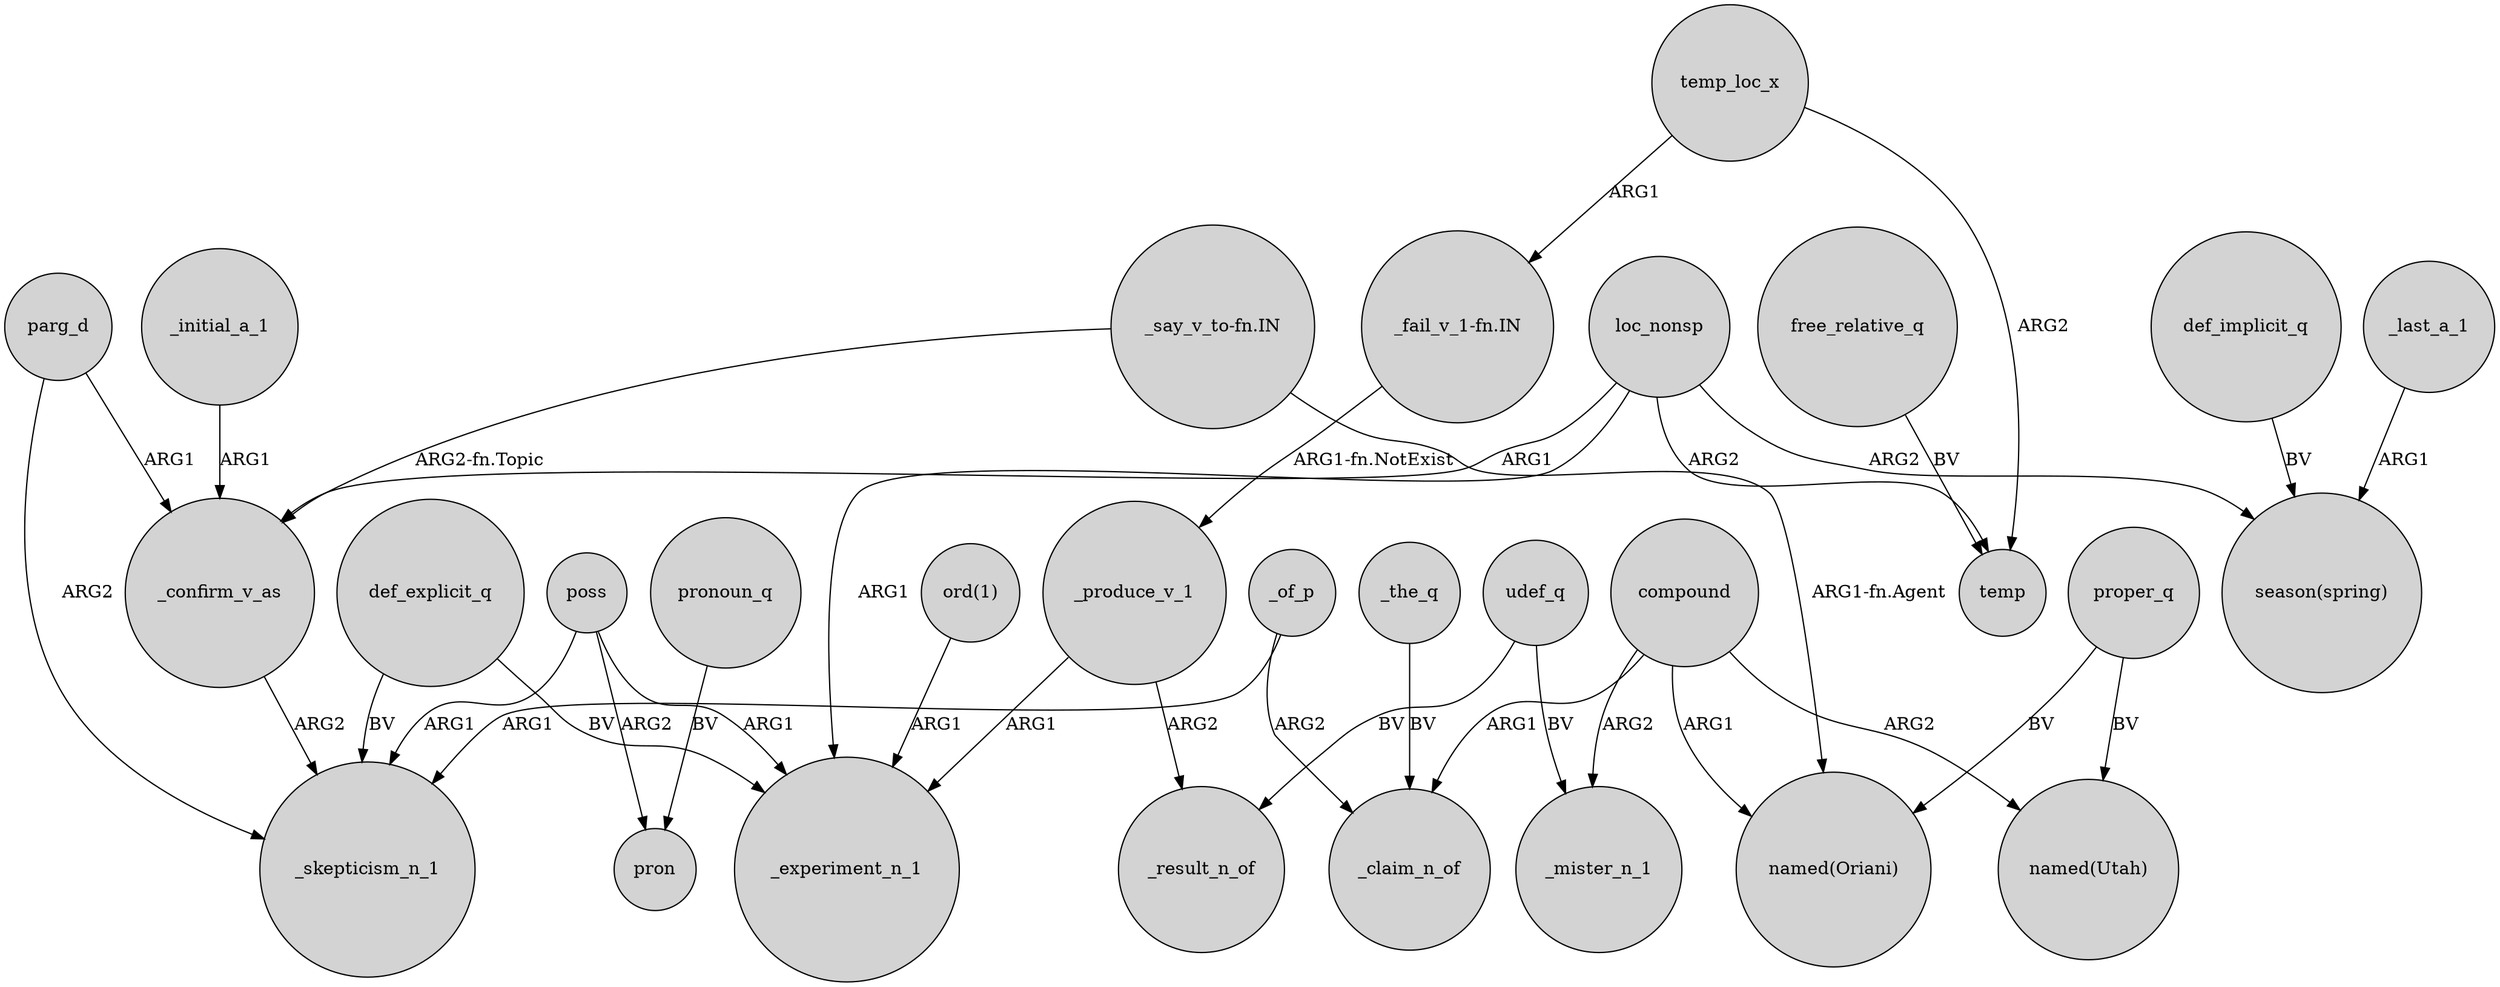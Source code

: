 digraph {
	node [shape=circle style=filled]
	def_explicit_q -> _experiment_n_1 [label=BV]
	parg_d -> _confirm_v_as [label=ARG1]
	loc_nonsp -> _experiment_n_1 [label=ARG1]
	proper_q -> "named(Oriani)" [label=BV]
	_of_p -> _claim_n_of [label=ARG2]
	_the_q -> _claim_n_of [label=BV]
	free_relative_q -> temp [label=BV]
	poss -> pron [label=ARG2]
	"ord(1)" -> _experiment_n_1 [label=ARG1]
	_produce_v_1 -> _result_n_of [label=ARG2]
	compound -> _mister_n_1 [label=ARG2]
	compound -> _claim_n_of [label=ARG1]
	udef_q -> _mister_n_1 [label=BV]
	loc_nonsp -> "season(spring)" [label=ARG2]
	_produce_v_1 -> _experiment_n_1 [label=ARG1]
	compound -> "named(Utah)" [label=ARG2]
	temp_loc_x -> "_fail_v_1-fn.IN" [label=ARG1]
	_of_p -> _skepticism_n_1 [label=ARG1]
	def_explicit_q -> _skepticism_n_1 [label=BV]
	"_say_v_to-fn.IN" -> _confirm_v_as [label="ARG2-fn.Topic"]
	pronoun_q -> pron [label=BV]
	poss -> _experiment_n_1 [label=ARG1]
	temp_loc_x -> temp [label=ARG2]
	loc_nonsp -> temp [label=ARG2]
	parg_d -> _skepticism_n_1 [label=ARG2]
	udef_q -> _result_n_of [label=BV]
	loc_nonsp -> _confirm_v_as [label=ARG1]
	proper_q -> "named(Utah)" [label=BV]
	_confirm_v_as -> _skepticism_n_1 [label=ARG2]
	"_say_v_to-fn.IN" -> "named(Oriani)" [label="ARG1-fn.Agent"]
	_last_a_1 -> "season(spring)" [label=ARG1]
	compound -> "named(Oriani)" [label=ARG1]
	poss -> _skepticism_n_1 [label=ARG1]
	def_implicit_q -> "season(spring)" [label=BV]
	"_fail_v_1-fn.IN" -> _produce_v_1 [label="ARG1-fn.NotExist"]
	_initial_a_1 -> _confirm_v_as [label=ARG1]
}
